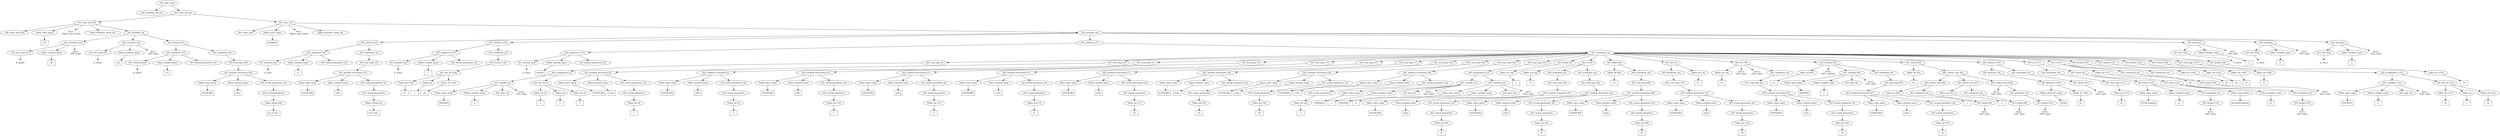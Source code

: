 /*
 * AST in dot format generated by phc -- the PHP compiler
 */

digraph AST {
node_0 [label="AST_php_script"];
node_1 [label="AST_interface_def_list"];
node_2 [label="AST_class_def_list"];
node_3 [label="AST_class_def (39)"];
node_4 [label="AST_class_mod (39)"];
node_5 [label="Token_class_name"];
node_6 [label="C8", shape=box]
node_5 -> node_6;
node_7 [label="NULL\n(Token_class_name)", shape=plaintext]
node_8 [label="Token_interface_name_list"];
node_9 [label="AST_member_list"];
node_10 [label="AST_attribute (42)"];
node_11 [label="AST_attr_mod (42)"];
node_12 [label="is_public", shape=plaintext]
node_11 -> node_12;
node_13 [label="Token_variable_name"];
node_14 [label="x9", shape=box]
node_13 -> node_14;
node_15 [label="NULL\n(AST_expr)", shape=plaintext]
node_10 -> node_15;
node_10 -> node_13;
node_10 -> node_11;
node_16 [label="AST_attribute (44)"];
node_17 [label="AST_attr_mod (44)"];
node_18 [label="is_public", shape=plaintext]
node_17 -> node_18;
node_19 [label="Token_variable_name"];
node_20 [label="y10", shape=box]
node_19 -> node_20;
node_21 [label="NULL\n(AST_expr)", shape=plaintext]
node_16 -> node_21;
node_16 -> node_19;
node_16 -> node_17;
node_22 [label="AST_method (47)"];
node_23 [label="AST_signature (50)"];
node_24 [label="AST_method_mod"];
node_25 [label="is_public", shape=plaintext]
node_24 -> node_25;
node_26 [label="Token_method_name"];
node_27 [label="c11", shape=box]
node_26 -> node_27;
node_28 [label="AST_formal_parameter_list"];
node_23 -> node_28;
node_23 -> node_26;
node_23 -> node_24;
node_29 [label="AST_statement_list"];
node_30 [label="AST_eval_expr (49)"];
node_31 [label="AST_method_invocation (49)"];
node_32 [label="Token_class_name"];
node_33 [label="%STDLIB%", shape=box]
node_32 -> node_33;
node_34 [label="Token_method_name"];
node_35 [label="echo", shape=box]
node_34 -> node_35;
node_36 [label="AST_actual_parameter_list"];
node_37 [label="AST_actual_parameter"];
node_38 [label="Token_string (49)"];
node_39 [label="In c11 (wi..", shape=box]
node_38 -> node_39;
node_37 -> node_38;
node_36 -> node_37;
node_31 -> node_36;
node_31 -> node_34;
node_31 -> node_32;
node_30 -> node_31;
node_29 -> node_30;
node_22 -> node_29;
node_22 -> node_23;
node_9 -> node_22;
node_9 -> node_16;
node_9 -> node_10;
node_3 -> node_9;
node_3 -> node_8;
node_3 -> node_7;
node_3 -> node_5;
node_3 -> node_4;
node_40 [label="AST_class_def"];
node_41 [label="AST_class_mod"];
node_42 [label="Token_class_name"];
node_43 [label="%MAIN%", shape=box]
node_42 -> node_43;
node_44 [label="NULL\n(Token_class_name)", shape=plaintext]
node_45 [label="Token_interface_name_list"];
node_46 [label="AST_member_list"];
node_47 [label="AST_method (33)"];
node_48 [label="AST_signature (36)"];
node_49 [label="AST_method_mod"];
node_50 [label="is_static", shape=plaintext]
node_49 -> node_50;
node_51 [label="Token_method_name"];
node_52 [label="f7", shape=box]
node_51 -> node_52;
node_53 [label="AST_formal_parameter_list"];
node_48 -> node_53;
node_48 -> node_51;
node_48 -> node_49;
node_54 [label="AST_statement_list"];
node_55 [label="AST_eval_expr (35)"];
node_56 [label="AST_method_invocation (35)"];
node_57 [label="Token_class_name"];
node_58 [label="%STDLIB%", shape=box]
node_57 -> node_58;
node_59 [label="Token_method_name"];
node_60 [label="echo", shape=box]
node_59 -> node_60;
node_61 [label="AST_actual_parameter_list"];
node_62 [label="AST_actual_parameter"];
node_63 [label="Token_string (35)"];
node_64 [label="In f7 (wit..", shape=box]
node_63 -> node_64;
node_62 -> node_63;
node_61 -> node_62;
node_56 -> node_61;
node_56 -> node_59;
node_56 -> node_57;
node_55 -> node_56;
node_54 -> node_55;
node_47 -> node_54;
node_47 -> node_48;
node_65 [label="AST_method (134)"];
node_66 [label="AST_signature (137)"];
node_67 [label="AST_method_mod"];
node_68 [label="is_static", shape=plaintext]
node_67 -> node_68;
node_69 [label="Token_method_name"];
node_70 [label="f", shape=box]
node_69 -> node_70;
node_71 [label="AST_formal_parameter_list"];
node_66 -> node_71;
node_66 -> node_69;
node_66 -> node_67;
node_72 [label="AST_statement_list"];
node_73 [label="AST_return (136)"];
node_74 [label="AST_bin_op (136)"];
node_75 [label="Token_int (136)"];
node_76 [label="27", shape=box]
node_75 -> node_76;
node_77 [label="Token_op"];
node_78 [label="+", shape=box]
node_77 -> node_78;
node_79 [label="Token_int (136)"];
node_80 [label="28", shape=box]
node_79 -> node_80;
node_74 -> node_79;
node_74 -> node_77;
node_74 -> node_75;
node_73 -> node_74;
node_72 -> node_73;
node_65 -> node_72;
node_65 -> node_66;
node_81 [label="AST_method (157)"];
node_82 [label="AST_signature (157)"];
node_83 [label="AST_method_mod"];
node_84 [label="is_static", shape=plaintext]
node_83 -> node_84;
node_85 [label="Token_method_name"];
node_86 [label="%run%", shape=box]
node_85 -> node_86;
node_87 [label="AST_formal_parameter_list"];
node_82 -> node_87;
node_82 -> node_85;
node_82 -> node_83;
node_88 [label="AST_statement_list"];
node_89 [label="AST_eval_expr (2)"];
node_90 [label="AST_assignment (2)"];
node_91 [label="AST_variable (2)"];
node_92 [label="Token_class_name"];
node_93 [label="%MAIN%", shape=box]
node_92 -> node_93;
node_94 [label="Token_variable_name"];
node_95 [label="a", shape=box]
node_94 -> node_95;
node_96 [label="AST_expr_list"];
node_97 [label="NULL\n(AST_expr)", shape=plaintext]
node_91 -> node_97;
node_91 -> node_96;
node_91 -> node_94;
node_91 -> node_92;
node_98 [label="AST_bin_op (2)"];
node_99 [label="Token_int (2)"];
node_100 [label="1", shape=box]
node_99 -> node_100;
node_101 [label="Token_op"];
node_102 [label="+", shape=box]
node_101 -> node_102;
node_103 [label="Token_int (2)"];
node_104 [label="2", shape=box]
node_103 -> node_104;
node_98 -> node_103;
node_98 -> node_101;
node_98 -> node_99;
node_90 -> node_98;
node_90 -> node_91;
node_89 -> node_90;
node_105 [label="AST_eval_expr (4)"];
node_106 [label="AST_method_invocation (4)"];
node_107 [label="Token_class_name"];
node_108 [label="%STDLIB%", shape=box]
node_107 -> node_108;
node_109 [label="Token_method_name"];
node_110 [label="echo", shape=box]
node_109 -> node_110;
node_111 [label="AST_actual_parameter_list"];
node_112 [label="AST_actual_parameter"];
node_113 [label="Token_int (4)"];
node_114 [label="1", shape=box]
node_113 -> node_114;
node_112 -> node_113;
node_111 -> node_112;
node_106 -> node_111;
node_106 -> node_109;
node_106 -> node_107;
node_105 -> node_106;
node_115 [label="AST_eval_expr (5)"];
node_116 [label="AST_method_invocation (5)"];
node_117 [label="Token_class_name"];
node_118 [label="%STDLIB%", shape=box]
node_117 -> node_118;
node_119 [label="Token_method_name"];
node_120 [label="echo", shape=box]
node_119 -> node_120;
node_121 [label="AST_actual_parameter_list"];
node_122 [label="AST_actual_parameter"];
node_123 [label="Token_int (5)"];
node_124 [label="2", shape=box]
node_123 -> node_124;
node_122 -> node_123;
node_121 -> node_122;
node_116 -> node_121;
node_116 -> node_119;
node_116 -> node_117;
node_115 -> node_116;
node_125 [label="AST_eval_expr (12)"];
node_126 [label="AST_method_invocation (12)"];
node_127 [label="Token_class_name"];
node_128 [label="%STDLIB%", shape=box]
node_127 -> node_128;
node_129 [label="Token_method_name"];
node_130 [label="echo", shape=box]
node_129 -> node_130;
node_131 [label="AST_actual_parameter_list"];
node_132 [label="AST_actual_parameter"];
node_133 [label="Token_int (12)"];
node_134 [label="3", shape=box]
node_133 -> node_134;
node_132 -> node_133;
node_131 -> node_132;
node_126 -> node_131;
node_126 -> node_129;
node_126 -> node_127;
node_125 -> node_126;
node_135 [label="AST_eval_expr (15)"];
node_136 [label="AST_method_invocation (15)"];
node_137 [label="Token_class_name"];
node_138 [label="%STDLIB%", shape=box]
node_137 -> node_138;
node_139 [label="Token_method_name"];
node_140 [label="echo", shape=box]
node_139 -> node_140;
node_141 [label="AST_actual_parameter_list"];
node_142 [label="AST_actual_parameter"];
node_143 [label="Token_int (15)"];
node_144 [label="4", shape=box]
node_143 -> node_144;
node_142 -> node_143;
node_141 -> node_142;
node_136 -> node_141;
node_136 -> node_139;
node_136 -> node_137;
node_135 -> node_136;
node_145 [label="AST_eval_expr (17)"];
node_146 [label="AST_method_invocation (17)"];
node_147 [label="Token_class_name"];
node_148 [label="%STDLIB%", shape=box]
node_147 -> node_148;
node_149 [label="Token_method_name"];
node_150 [label="echo", shape=box]
node_149 -> node_150;
node_151 [label="AST_actual_parameter_list"];
node_152 [label="AST_actual_parameter"];
node_153 [label="Token_int (17)"];
node_154 [label="41", shape=box]
node_153 -> node_154;
node_152 -> node_153;
node_151 -> node_152;
node_146 -> node_151;
node_146 -> node_149;
node_146 -> node_147;
node_145 -> node_146;
node_155 [label="AST_eval_expr (17)"];
node_156 [label="AST_method_invocation (17)"];
node_157 [label="Token_class_name"];
node_158 [label="%STDLIB%", shape=box]
node_157 -> node_158;
node_159 [label="Token_method_name"];
node_160 [label="echo", shape=box]
node_159 -> node_160;
node_161 [label="AST_actual_parameter_list"];
node_162 [label="AST_actual_parameter"];
node_163 [label="Token_int (17)"];
node_164 [label="42", shape=box]
node_163 -> node_164;
node_162 -> node_163;
node_161 -> node_162;
node_156 -> node_161;
node_156 -> node_159;
node_156 -> node_157;
node_155 -> node_156;
node_165 [label="AST_eval_expr (18)"];
node_166 [label="AST_method_invocation (18)"];
node_167 [label="Token_class_name"];
node_168 [label="%STDLIB%", shape=box]
node_167 -> node_168;
node_169 [label="Token_method_name"];
node_170 [label="echo", shape=box]
node_169 -> node_170;
node_171 [label="AST_actual_parameter_list"];
node_172 [label="AST_actual_parameter"];
node_173 [label="Token_int (18)"];
node_174 [label="43", shape=box]
node_173 -> node_174;
node_172 -> node_173;
node_171 -> node_172;
node_166 -> node_171;
node_166 -> node_169;
node_166 -> node_167;
node_165 -> node_166;
node_175 [label="AST_eval_expr (18)"];
node_176 [label="AST_method_invocation (18)"];
node_177 [label="Token_class_name"];
node_178 [label="%STDLIB%", shape=box]
node_177 -> node_178;
node_179 [label="Token_method_name"];
node_180 [label="echo", shape=box]
node_179 -> node_180;
node_181 [label="AST_actual_parameter_list"];
node_182 [label="AST_actual_parameter"];
node_183 [label="Token_int (18)"];
node_184 [label="44", shape=box]
node_183 -> node_184;
node_182 -> node_183;
node_181 -> node_182;
node_176 -> node_181;
node_176 -> node_179;
node_176 -> node_177;
node_175 -> node_176;
node_185 [label="AST_eval_expr (20)"];
node_186 [label="AST_method_invocation (20)"];
node_187 [label="Token_class_name"];
node_188 [label="%STDLIB%", shape=box]
node_187 -> node_188;
node_189 [label="Token_method_name"];
node_190 [label="echo", shape=box]
node_189 -> node_190;
node_191 [label="AST_actual_parameter_list"];
node_192 [label="AST_actual_parameter"];
node_193 [label="Token_int (20)"];
node_194 [label="5", shape=box]
node_193 -> node_194;
node_192 -> node_193;
node_191 -> node_192;
node_186 -> node_191;
node_186 -> node_189;
node_186 -> node_187;
node_185 -> node_186;
node_195 [label="AST_eval_expr (23)"];
node_196 [label="AST_assignment (23)"];
node_197 [label="AST_variable (23)"];
node_198 [label="Token_class_name"];
node_199 [label="%MAIN%", shape=box]
node_198 -> node_199;
node_200 [label="Token_variable_name"];
node_201 [label="a", shape=box]
node_200 -> node_201;
node_202 [label="AST_expr_list"];
node_203 [label="NULL\n(AST_expr)", shape=plaintext]
node_197 -> node_203;
node_197 -> node_202;
node_197 -> node_200;
node_197 -> node_198;
node_204 [label="AST_variable (23)"];
node_205 [label="Token_class_name"];
node_206 [label="%MAIN%", shape=box]
node_205 -> node_206;
node_207 [label="Token_variable_name"];
node_208 [label="b", shape=box]
node_207 -> node_208;
node_209 [label="AST_expr_list"];
node_210 [label="NULL\n(AST_expr)", shape=plaintext]
node_204 -> node_210;
node_204 -> node_209;
node_204 -> node_207;
node_204 -> node_205;
node_196 -> node_204;
node_196 -> node_197;
node_195 -> node_196;
node_211 [label="AST_break (26)"];
node_212 [label="Token_int (26)"];
node_213 [label="5", shape=box]
node_212 -> node_213;
node_211 -> node_212;
node_214 [label="AST_if (54)"];
node_215 [label="Token_int (54)"];
node_216 [label="12", shape=box]
node_215 -> node_216;
node_217 [label="AST_statement_list"];
node_218 [label="AST_eval_expr (56)"];
node_219 [label="AST_method_invocation (56)"];
node_220 [label="Token_class_name"];
node_221 [label="%STDLIB%", shape=box]
node_220 -> node_221;
node_222 [label="Token_method_name"];
node_223 [label="echo", shape=box]
node_222 -> node_223;
node_224 [label="AST_actual_parameter_list"];
node_225 [label="AST_actual_parameter"];
node_226 [label="Token_int (56)"];
node_227 [label="13", shape=box]
node_226 -> node_227;
node_225 -> node_226;
node_224 -> node_225;
node_219 -> node_224;
node_219 -> node_222;
node_219 -> node_220;
node_218 -> node_219;
node_217 -> node_218;
node_228 [label="AST_statement_list"];
node_229 [label="AST_eval_expr (62)"];
node_230 [label="AST_method_invocation (62)"];
node_231 [label="Token_class_name"];
node_232 [label="%STDLIB%", shape=box]
node_231 -> node_232;
node_233 [label="Token_method_name"];
node_234 [label="echo", shape=box]
node_233 -> node_234;
node_235 [label="AST_actual_parameter_list"];
node_236 [label="AST_actual_parameter"];
node_237 [label="Token_int (62)"];
node_238 [label="14", shape=box]
node_237 -> node_238;
node_236 -> node_237;
node_235 -> node_236;
node_230 -> node_235;
node_230 -> node_233;
node_230 -> node_231;
node_229 -> node_230;
node_228 -> node_229;
node_214 -> node_228;
node_214 -> node_217;
node_214 -> node_215;
node_239 [label="AST_while (66)"];
node_240 [label="Token_int (66)"];
node_241 [label="15", shape=box]
node_240 -> node_241;
node_242 [label="AST_statement_list"];
node_243 [label="AST_eval_expr (68)"];
node_244 [label="AST_method_invocation (68)"];
node_245 [label="Token_class_name"];
node_246 [label="%STDLIB%", shape=box]
node_245 -> node_246;
node_247 [label="Token_method_name"];
node_248 [label="echo", shape=box]
node_247 -> node_248;
node_249 [label="AST_actual_parameter_list"];
node_250 [label="AST_actual_parameter"];
node_251 [label="Token_int (68)"];
node_252 [label="16", shape=box]
node_251 -> node_252;
node_250 -> node_251;
node_249 -> node_250;
node_244 -> node_249;
node_244 -> node_247;
node_244 -> node_245;
node_243 -> node_244;
node_242 -> node_243;
node_239 -> node_242;
node_239 -> node_240;
node_253 [label="AST_do (72)"];
node_254 [label="AST_statement_list"];
node_255 [label="AST_eval_expr (74)"];
node_256 [label="AST_method_invocation (74)"];
node_257 [label="Token_class_name"];
node_258 [label="%STDLIB%", shape=box]
node_257 -> node_258;
node_259 [label="Token_method_name"];
node_260 [label="echo", shape=box]
node_259 -> node_260;
node_261 [label="AST_actual_parameter_list"];
node_262 [label="AST_actual_parameter"];
node_263 [label="Token_int (74)"];
node_264 [label="18", shape=box]
node_263 -> node_264;
node_262 -> node_263;
node_261 -> node_262;
node_256 -> node_261;
node_256 -> node_259;
node_256 -> node_257;
node_255 -> node_256;
node_254 -> node_255;
node_265 [label="Token_int (76)"];
node_266 [label="17", shape=box]
node_265 -> node_266;
node_253 -> node_265;
node_253 -> node_254;
node_267 [label="AST_for (79)"];
node_268 [label="Token_int (79)"];
node_269 [label="19", shape=box]
node_268 -> node_269;
node_270 [label="NULL\n(AST_expr)", shape=plaintext]
node_271 [label="NULL\n(AST_expr)", shape=plaintext]
node_272 [label="AST_statement_list"];
node_273 [label="AST_eval_expr (81)"];
node_274 [label="AST_method_invocation (81)"];
node_275 [label="Token_class_name"];
node_276 [label="%STDLIB%", shape=box]
node_275 -> node_276;
node_277 [label="Token_method_name"];
node_278 [label="echo", shape=box]
node_277 -> node_278;
node_279 [label="AST_actual_parameter_list"];
node_280 [label="AST_actual_parameter"];
node_281 [label="Token_int (81)"];
node_282 [label="20", shape=box]
node_281 -> node_282;
node_280 -> node_281;
node_279 -> node_280;
node_274 -> node_279;
node_274 -> node_277;
node_274 -> node_275;
node_273 -> node_274;
node_272 -> node_273;
node_267 -> node_272;
node_267 -> node_271;
node_267 -> node_270;
node_267 -> node_268;
node_283 [label="AST_foreach (85)"];
node_284 [label="Token_int (85)"];
node_285 [label="21", shape=box]
node_284 -> node_285;
node_286 [label="NULL\n(AST_variable)", shape=plaintext]
node_287 [label="AST_variable (85)"];
node_288 [label="Token_class_name"];
node_289 [label="%MAIN%", shape=box]
node_288 -> node_289;
node_290 [label="Token_variable_name"];
node_291 [label="x", shape=box]
node_290 -> node_291;
node_292 [label="AST_expr_list"];
node_293 [label="NULL\n(AST_expr)", shape=plaintext]
node_287 -> node_293;
node_287 -> node_292;
node_287 -> node_290;
node_287 -> node_288;
node_294 [label="AST_statement_list"];
node_295 [label="AST_eval_expr (87)"];
node_296 [label="AST_method_invocation (87)"];
node_297 [label="Token_class_name"];
node_298 [label="%STDLIB%", shape=box]
node_297 -> node_298;
node_299 [label="Token_method_name"];
node_300 [label="echo", shape=box]
node_299 -> node_300;
node_301 [label="AST_actual_parameter_list"];
node_302 [label="AST_actual_parameter"];
node_303 [label="Token_int (87)"];
node_304 [label="22", shape=box]
node_303 -> node_304;
node_302 -> node_303;
node_301 -> node_302;
node_296 -> node_301;
node_296 -> node_299;
node_296 -> node_297;
node_295 -> node_296;
node_294 -> node_295;
node_283 -> node_294;
node_283 -> node_287;
node_283 -> node_286;
node_283 -> node_284;
node_305 [label="AST_switch (91)"];
node_306 [label="Token_int (91)"];
node_307 [label="23", shape=box]
node_306 -> node_307;
node_308 [label="AST_switch_case_list"];
node_309 [label="AST_switch_case (94)"];
node_310 [label="Token_int (94)"];
node_311 [label="1", shape=box]
node_310 -> node_311;
node_312 [label="AST_statement_list"];
node_313 [label="AST_break (95)"];
node_314 [label="NULL\n(AST_expr)", shape=plaintext]
node_313 -> node_314;
node_312 -> node_313;
node_309 -> node_312;
node_309 -> node_310;
node_315 [label="AST_switch_case (97)"];
node_316 [label="Token_int (97)"];
node_317 [label="2", shape=box]
node_316 -> node_317;
node_318 [label="AST_statement_list"];
node_319 [label="AST_break (98)"];
node_320 [label="NULL\n(AST_expr)", shape=plaintext]
node_319 -> node_320;
node_318 -> node_319;
node_315 -> node_318;
node_315 -> node_316;
node_321 [label="AST_switch_case (100)"];
node_322 [label="NULL\n(AST_expr)", shape=plaintext]
node_323 [label="AST_statement_list"];
node_324 [label="AST_break (101)"];
node_325 [label="NULL\n(AST_expr)", shape=plaintext]
node_324 -> node_325;
node_323 -> node_324;
node_321 -> node_323;
node_321 -> node_322;
node_308 -> node_321;
node_308 -> node_315;
node_308 -> node_309;
node_305 -> node_308;
node_305 -> node_306;
node_326 [label="AST_declare (105)"];
node_327 [label="AST_directive_list"];
node_328 [label="AST_directive (105)"];
node_329 [label="Token_directive_name"];
node_330 [label="TICKS", shape=box]
node_329 -> node_330;
node_331 [label="Token_int (105)"];
node_332 [label="24", shape=box]
node_331 -> node_332;
node_328 -> node_331;
node_328 -> node_329;
node_327 -> node_328;
node_333 [label="AST_statement_list"];
node_334 [label="AST_break (107)"];
node_335 [label="NULL\n(AST_expr)", shape=plaintext]
node_334 -> node_335;
node_333 -> node_334;
node_326 -> node_333;
node_326 -> node_327;
node_336 [label="AST_try (111)"];
node_337 [label="AST_statement_list"];
node_338 [label="AST_eval_expr (113)"];
node_339 [label="Token_int (113)"];
node_340 [label="25", shape=box]
node_339 -> node_340;
node_338 -> node_339;
node_337 -> node_338;
node_341 [label="AST_catch_list"];
node_342 [label="AST_catch (116)"];
node_343 [label="Token_class_name"];
node_344 [label="FirstException", shape=box]
node_343 -> node_344;
node_345 [label="Token_variable_name"];
node_346 [label="e1", shape=box]
node_345 -> node_346;
node_347 [label="AST_statement_list"];
node_348 [label="AST_break (118)"];
node_349 [label="NULL\n(AST_expr)", shape=plaintext]
node_348 -> node_349;
node_347 -> node_348;
node_342 -> node_347;
node_342 -> node_345;
node_342 -> node_343;
node_350 [label="AST_catch (121)"];
node_351 [label="Token_class_name"];
node_352 [label="SecondException", shape=box]
node_351 -> node_352;
node_353 [label="Token_variable_name"];
node_354 [label="e2", shape=box]
node_353 -> node_354;
node_355 [label="AST_statement_list"];
node_356 [label="AST_break (123)"];
node_357 [label="NULL\n(AST_expr)", shape=plaintext]
node_356 -> node_357;
node_355 -> node_356;
node_350 -> node_355;
node_350 -> node_353;
node_350 -> node_351;
node_341 -> node_350;
node_341 -> node_342;
node_336 -> node_341;
node_336 -> node_337;
node_358 [label="AST_if (127)"];
node_359 [label="Token_int (127)"];
node_360 [label="26", shape=box]
node_359 -> node_360;
node_361 [label="AST_statement_list"];
node_362 [label="AST_break (129)"];
node_363 [label="NULL\n(AST_expr)", shape=plaintext]
node_362 -> node_363;
node_361 -> node_362;
node_364 [label="AST_statement_list"];
node_358 -> node_364;
node_358 -> node_361;
node_358 -> node_359;
node_365 [label="AST_break (140)"];
node_366 [label="Token_int (140)"];
node_367 [label="29", shape=box]
node_366 -> node_367;
node_365 -> node_366;
node_368 [label="AST_break (143)"];
node_369 [label="Token_int (143)"];
node_370 [label="30", shape=box]
node_369 -> node_370;
node_368 -> node_369;
node_371 [label="AST_break (146)"];
node_372 [label="Token_int (146)"];
node_373 [label="31", shape=box]
node_372 -> node_373;
node_371 -> node_372;
node_374 [label="AST_break (148)"];
node_375 [label="Token_int (148)"];
node_376 [label="32", shape=box]
node_375 -> node_376;
node_374 -> node_375;
node_377 [label="AST_eval_expr (151)"];
node_378 [label="AST_assignment (151)"];
node_379 [label="AST_variable (151)"];
node_380 [label="Token_class_name"];
node_381 [label="%MAIN%", shape=box]
node_380 -> node_381;
node_382 [label="Token_variable_name"];
node_383 [label="x", shape=box]
node_382 -> node_383;
node_384 [label="AST_expr_list"];
node_385 [label="NULL\n(AST_expr)", shape=plaintext]
node_379 -> node_385;
node_379 -> node_384;
node_379 -> node_382;
node_379 -> node_380;
node_386 [label="AST_bin_op (151)"];
node_387 [label="Token_int (151)"];
node_388 [label="33", shape=box]
node_387 -> node_388;
node_389 [label="Token_op"];
node_390 [label="+", shape=box]
node_389 -> node_390;
node_391 [label="Token_int (151)"];
node_392 [label="34", shape=box]
node_391 -> node_392;
node_386 -> node_391;
node_386 -> node_389;
node_386 -> node_387;
node_378 -> node_386;
node_378 -> node_379;
node_377 -> node_378;
node_393 [label="AST_break (156)"];
node_394 [label="Token_int (156)"];
node_395 [label="35", shape=box]
node_394 -> node_395;
node_393 -> node_394;
node_88 -> node_393;
node_88 -> node_377;
node_88 -> node_374;
node_88 -> node_371;
node_88 -> node_368;
node_88 -> node_365;
node_88 -> node_358;
node_88 -> node_336;
node_88 -> node_326;
node_88 -> node_305;
node_88 -> node_283;
node_88 -> node_267;
node_88 -> node_253;
node_88 -> node_239;
node_88 -> node_214;
node_88 -> node_211;
node_88 -> node_195;
node_88 -> node_185;
node_88 -> node_175;
node_88 -> node_165;
node_88 -> node_155;
node_88 -> node_145;
node_88 -> node_135;
node_88 -> node_125;
node_88 -> node_115;
node_88 -> node_105;
node_88 -> node_89;
node_81 -> node_88;
node_81 -> node_82;
node_396 [label="AST_attribute"];
node_397 [label="AST_attr_mod"];
node_398 [label="is_static", shape=plaintext]
node_397 -> node_398;
node_399 [label="Token_variable_name"];
node_400 [label="a", shape=box]
node_399 -> node_400;
node_401 [label="NULL\n(AST_expr)", shape=plaintext]
node_396 -> node_401;
node_396 -> node_399;
node_396 -> node_397;
node_402 [label="AST_attribute"];
node_403 [label="AST_attr_mod"];
node_404 [label="is_static", shape=plaintext]
node_403 -> node_404;
node_405 [label="Token_variable_name"];
node_406 [label="b", shape=box]
node_405 -> node_406;
node_407 [label="NULL\n(AST_expr)", shape=plaintext]
node_402 -> node_407;
node_402 -> node_405;
node_402 -> node_403;
node_408 [label="AST_attribute"];
node_409 [label="AST_attr_mod"];
node_410 [label="is_static", shape=plaintext]
node_409 -> node_410;
node_411 [label="Token_variable_name"];
node_412 [label="x", shape=box]
node_411 -> node_412;
node_413 [label="NULL\n(AST_expr)", shape=plaintext]
node_408 -> node_413;
node_408 -> node_411;
node_408 -> node_409;
node_46 -> node_408;
node_46 -> node_402;
node_46 -> node_396;
node_46 -> node_81;
node_46 -> node_65;
node_46 -> node_47;
node_40 -> node_46;
node_40 -> node_45;
node_40 -> node_44;
node_40 -> node_42;
node_40 -> node_41;
node_2 -> node_40;
node_2 -> node_3;
node_0 -> node_2;
node_0 -> node_1;
}
